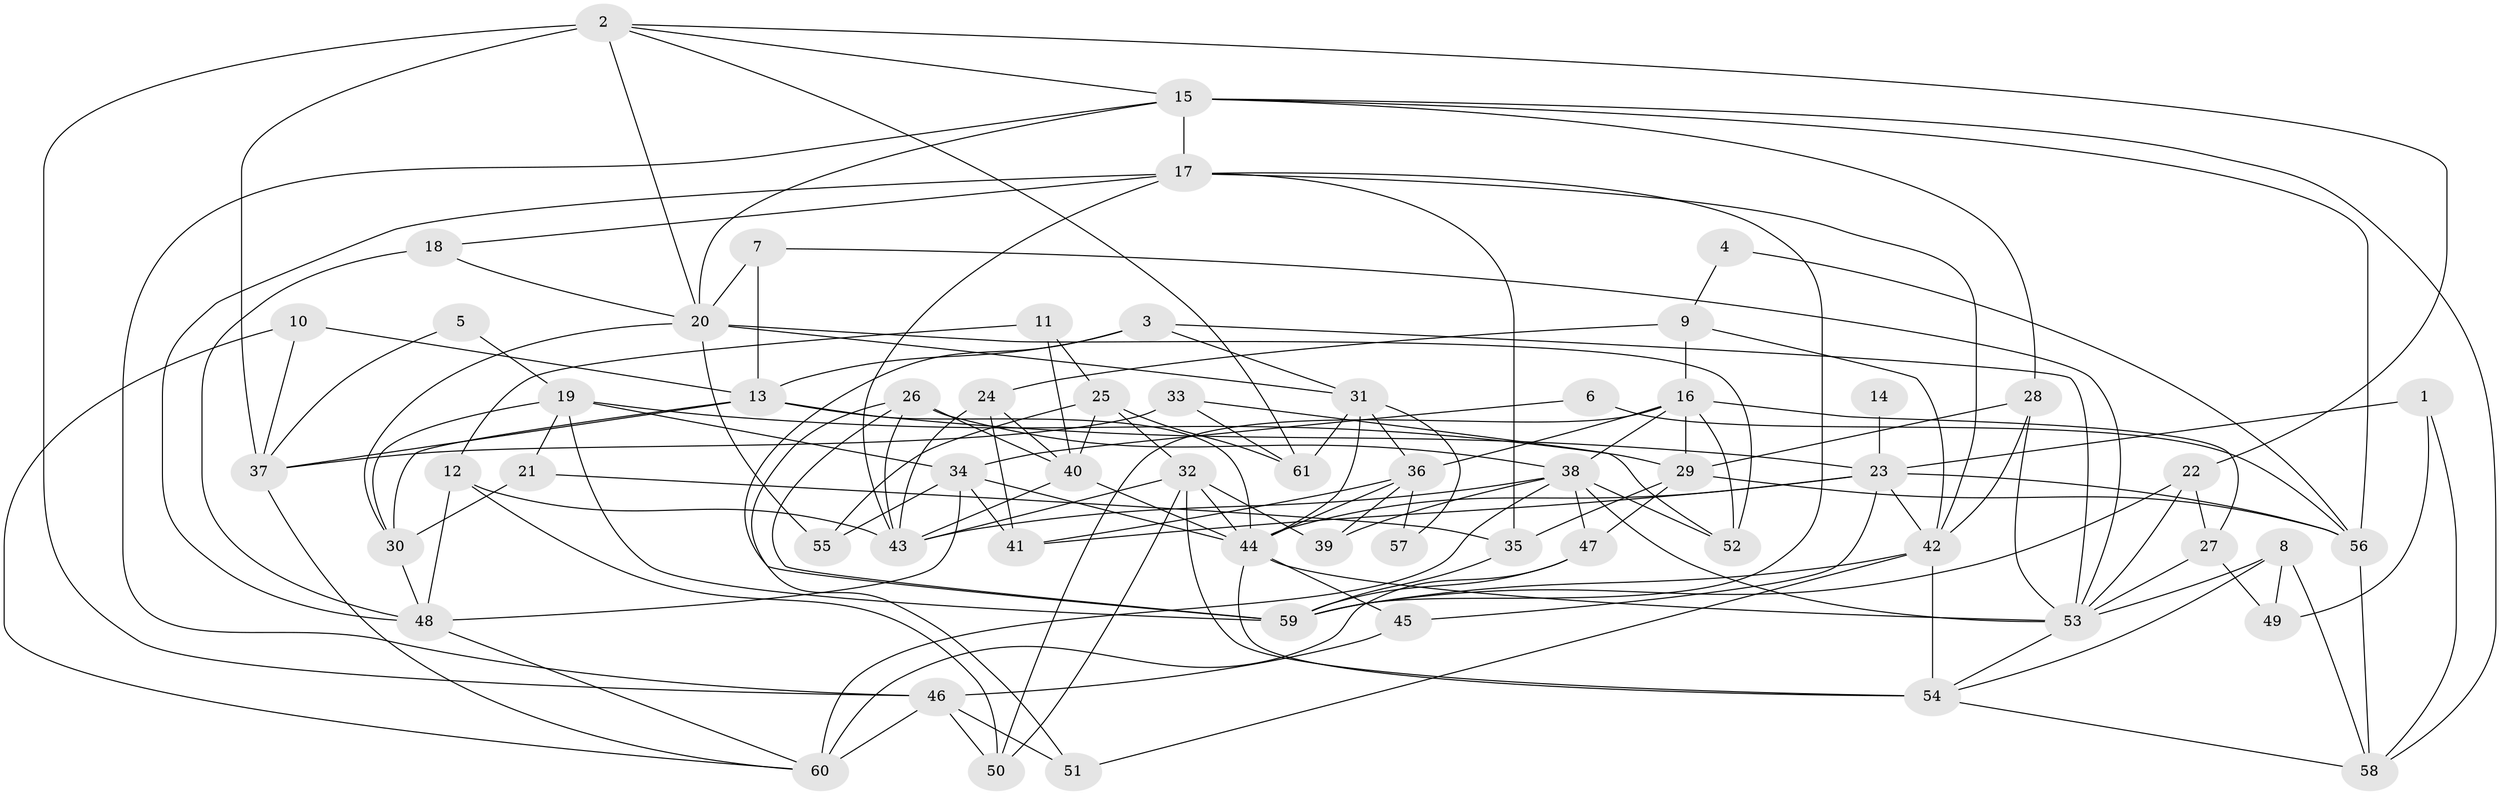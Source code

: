 // original degree distribution, {7: 0.06862745098039216, 3: 0.3333333333333333, 2: 0.14705882352941177, 4: 0.20588235294117646, 6: 0.11764705882352941, 5: 0.10784313725490197, 8: 0.0196078431372549}
// Generated by graph-tools (version 1.1) at 2025/37/03/04/25 23:37:05]
// undirected, 61 vertices, 149 edges
graph export_dot {
  node [color=gray90,style=filled];
  1;
  2;
  3;
  4;
  5;
  6;
  7;
  8;
  9;
  10;
  11;
  12;
  13;
  14;
  15;
  16;
  17;
  18;
  19;
  20;
  21;
  22;
  23;
  24;
  25;
  26;
  27;
  28;
  29;
  30;
  31;
  32;
  33;
  34;
  35;
  36;
  37;
  38;
  39;
  40;
  41;
  42;
  43;
  44;
  45;
  46;
  47;
  48;
  49;
  50;
  51;
  52;
  53;
  54;
  55;
  56;
  57;
  58;
  59;
  60;
  61;
  1 -- 23 [weight=1.0];
  1 -- 49 [weight=1.0];
  1 -- 58 [weight=1.0];
  2 -- 15 [weight=1.0];
  2 -- 20 [weight=1.0];
  2 -- 22 [weight=1.0];
  2 -- 37 [weight=1.0];
  2 -- 46 [weight=1.0];
  2 -- 61 [weight=1.0];
  3 -- 13 [weight=1.0];
  3 -- 31 [weight=1.0];
  3 -- 53 [weight=1.0];
  3 -- 59 [weight=1.0];
  4 -- 9 [weight=1.0];
  4 -- 56 [weight=1.0];
  5 -- 19 [weight=1.0];
  5 -- 37 [weight=1.0];
  6 -- 34 [weight=1.0];
  6 -- 56 [weight=1.0];
  7 -- 13 [weight=1.0];
  7 -- 20 [weight=1.0];
  7 -- 53 [weight=1.0];
  8 -- 49 [weight=1.0];
  8 -- 53 [weight=1.0];
  8 -- 54 [weight=1.0];
  8 -- 58 [weight=1.0];
  9 -- 16 [weight=2.0];
  9 -- 24 [weight=1.0];
  9 -- 42 [weight=1.0];
  10 -- 13 [weight=1.0];
  10 -- 37 [weight=1.0];
  10 -- 60 [weight=1.0];
  11 -- 12 [weight=1.0];
  11 -- 25 [weight=1.0];
  11 -- 40 [weight=1.0];
  12 -- 43 [weight=1.0];
  12 -- 48 [weight=1.0];
  12 -- 50 [weight=1.0];
  13 -- 23 [weight=1.0];
  13 -- 30 [weight=1.0];
  13 -- 37 [weight=1.0];
  13 -- 44 [weight=1.0];
  14 -- 23 [weight=2.0];
  15 -- 17 [weight=1.0];
  15 -- 20 [weight=1.0];
  15 -- 28 [weight=1.0];
  15 -- 46 [weight=1.0];
  15 -- 56 [weight=1.0];
  15 -- 58 [weight=1.0];
  16 -- 27 [weight=1.0];
  16 -- 29 [weight=1.0];
  16 -- 36 [weight=1.0];
  16 -- 38 [weight=1.0];
  16 -- 50 [weight=1.0];
  16 -- 52 [weight=1.0];
  17 -- 18 [weight=1.0];
  17 -- 35 [weight=1.0];
  17 -- 42 [weight=1.0];
  17 -- 43 [weight=1.0];
  17 -- 48 [weight=1.0];
  17 -- 59 [weight=1.0];
  18 -- 20 [weight=1.0];
  18 -- 48 [weight=1.0];
  19 -- 21 [weight=1.0];
  19 -- 29 [weight=1.0];
  19 -- 30 [weight=1.0];
  19 -- 34 [weight=1.0];
  19 -- 59 [weight=1.0];
  20 -- 30 [weight=1.0];
  20 -- 31 [weight=1.0];
  20 -- 52 [weight=1.0];
  20 -- 55 [weight=1.0];
  21 -- 30 [weight=1.0];
  21 -- 35 [weight=1.0];
  22 -- 27 [weight=1.0];
  22 -- 53 [weight=2.0];
  22 -- 59 [weight=1.0];
  23 -- 41 [weight=1.0];
  23 -- 42 [weight=1.0];
  23 -- 44 [weight=1.0];
  23 -- 45 [weight=1.0];
  23 -- 56 [weight=2.0];
  24 -- 40 [weight=1.0];
  24 -- 41 [weight=1.0];
  24 -- 43 [weight=1.0];
  25 -- 32 [weight=1.0];
  25 -- 40 [weight=1.0];
  25 -- 55 [weight=1.0];
  25 -- 61 [weight=1.0];
  26 -- 38 [weight=1.0];
  26 -- 40 [weight=2.0];
  26 -- 43 [weight=2.0];
  26 -- 51 [weight=1.0];
  26 -- 59 [weight=1.0];
  27 -- 49 [weight=1.0];
  27 -- 53 [weight=1.0];
  28 -- 29 [weight=1.0];
  28 -- 42 [weight=1.0];
  28 -- 53 [weight=1.0];
  29 -- 35 [weight=1.0];
  29 -- 47 [weight=1.0];
  29 -- 56 [weight=2.0];
  30 -- 48 [weight=1.0];
  31 -- 36 [weight=1.0];
  31 -- 44 [weight=2.0];
  31 -- 57 [weight=1.0];
  31 -- 61 [weight=1.0];
  32 -- 39 [weight=1.0];
  32 -- 43 [weight=1.0];
  32 -- 44 [weight=1.0];
  32 -- 50 [weight=1.0];
  32 -- 54 [weight=2.0];
  33 -- 37 [weight=2.0];
  33 -- 52 [weight=1.0];
  33 -- 61 [weight=1.0];
  34 -- 41 [weight=2.0];
  34 -- 44 [weight=1.0];
  34 -- 48 [weight=1.0];
  34 -- 55 [weight=1.0];
  35 -- 59 [weight=1.0];
  36 -- 39 [weight=1.0];
  36 -- 41 [weight=1.0];
  36 -- 44 [weight=1.0];
  36 -- 57 [weight=1.0];
  37 -- 60 [weight=1.0];
  38 -- 39 [weight=1.0];
  38 -- 43 [weight=1.0];
  38 -- 47 [weight=1.0];
  38 -- 52 [weight=1.0];
  38 -- 53 [weight=1.0];
  38 -- 60 [weight=1.0];
  40 -- 43 [weight=1.0];
  40 -- 44 [weight=1.0];
  42 -- 51 [weight=1.0];
  42 -- 54 [weight=1.0];
  42 -- 59 [weight=1.0];
  44 -- 45 [weight=2.0];
  44 -- 53 [weight=1.0];
  44 -- 54 [weight=1.0];
  45 -- 46 [weight=1.0];
  46 -- 50 [weight=1.0];
  46 -- 51 [weight=1.0];
  46 -- 60 [weight=1.0];
  47 -- 59 [weight=1.0];
  47 -- 60 [weight=1.0];
  48 -- 60 [weight=1.0];
  53 -- 54 [weight=1.0];
  54 -- 58 [weight=1.0];
  56 -- 58 [weight=1.0];
}
